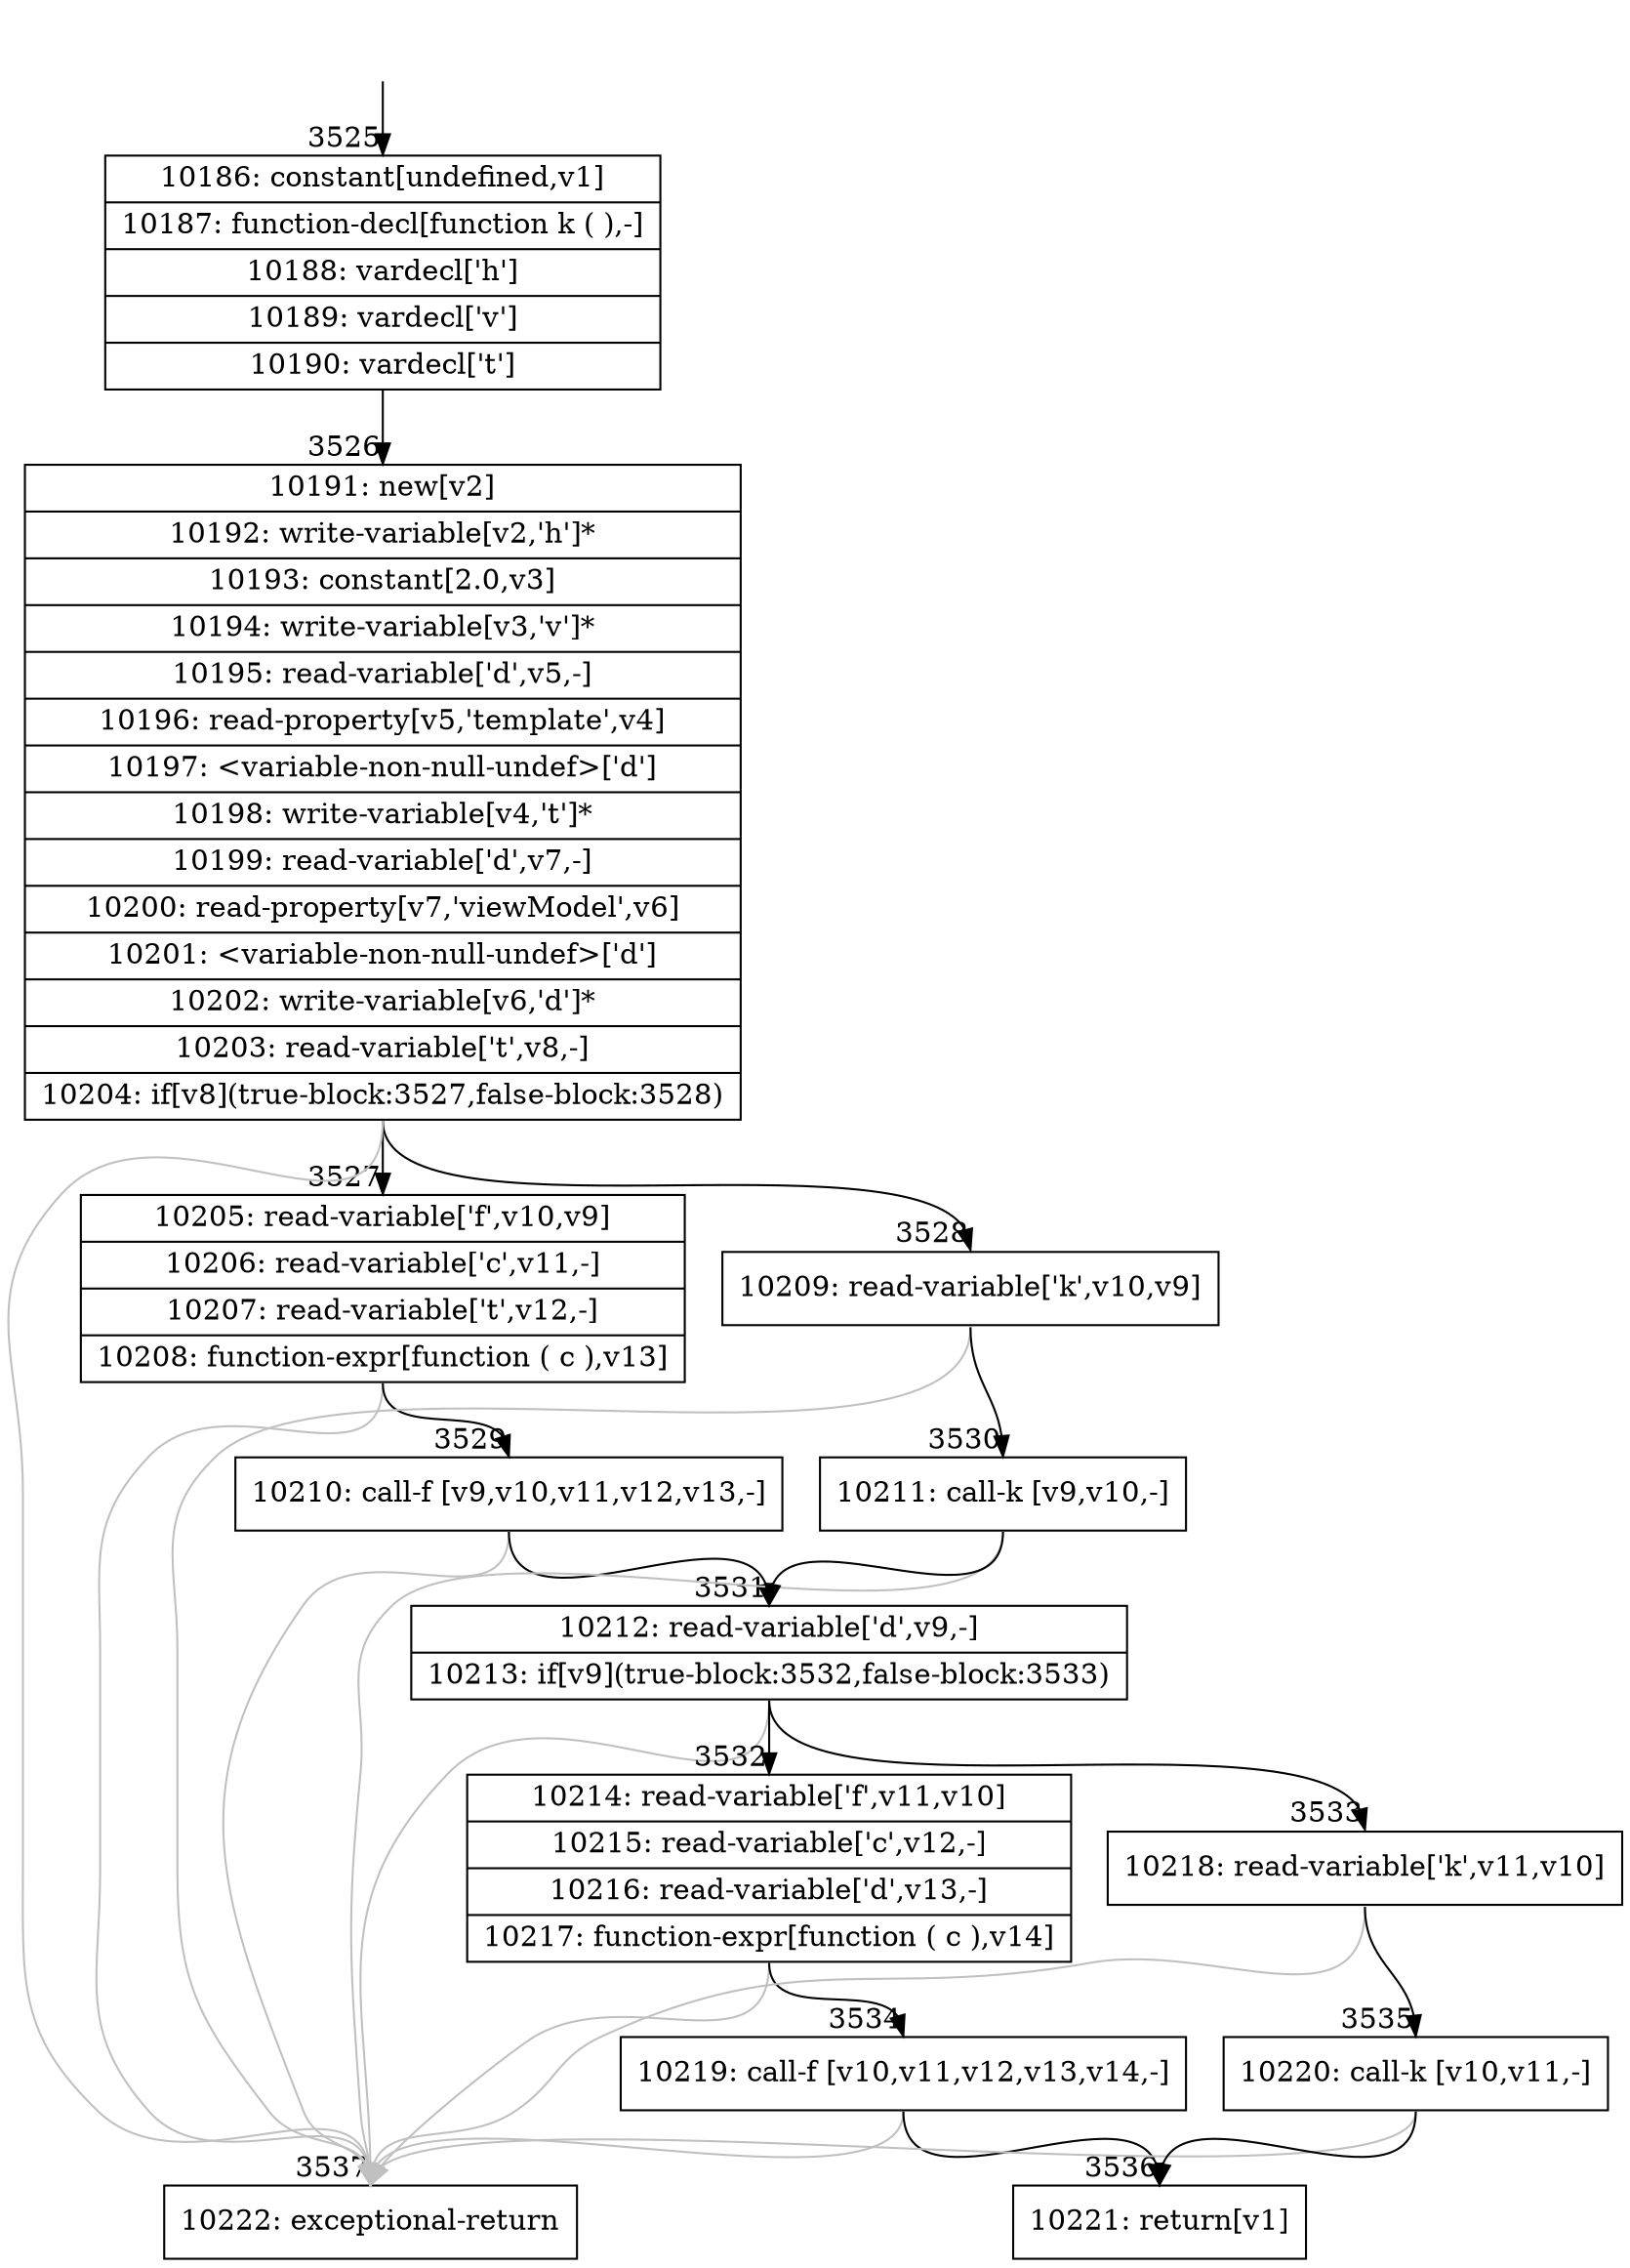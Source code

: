 digraph {
rankdir="TD"
BB_entry289[shape=none,label=""];
BB_entry289 -> BB3525 [tailport=s, headport=n, headlabel="    3525"]
BB3525 [shape=record label="{10186: constant[undefined,v1]|10187: function-decl[function k ( ),-]|10188: vardecl['h']|10189: vardecl['v']|10190: vardecl['t']}" ] 
BB3525 -> BB3526 [tailport=s, headport=n, headlabel="      3526"]
BB3526 [shape=record label="{10191: new[v2]|10192: write-variable[v2,'h']*|10193: constant[2.0,v3]|10194: write-variable[v3,'v']*|10195: read-variable['d',v5,-]|10196: read-property[v5,'template',v4]|10197: \<variable-non-null-undef\>['d']|10198: write-variable[v4,'t']*|10199: read-variable['d',v7,-]|10200: read-property[v7,'viewModel',v6]|10201: \<variable-non-null-undef\>['d']|10202: write-variable[v6,'d']*|10203: read-variable['t',v8,-]|10204: if[v8](true-block:3527,false-block:3528)}" ] 
BB3526 -> BB3527 [tailport=s, headport=n, headlabel="      3527"]
BB3526 -> BB3528 [tailport=s, headport=n, headlabel="      3528"]
BB3526 -> BB3537 [tailport=s, headport=n, color=gray, headlabel="      3537"]
BB3527 [shape=record label="{10205: read-variable['f',v10,v9]|10206: read-variable['c',v11,-]|10207: read-variable['t',v12,-]|10208: function-expr[function ( c ),v13]}" ] 
BB3527 -> BB3529 [tailport=s, headport=n, headlabel="      3529"]
BB3527 -> BB3537 [tailport=s, headport=n, color=gray]
BB3528 [shape=record label="{10209: read-variable['k',v10,v9]}" ] 
BB3528 -> BB3530 [tailport=s, headport=n, headlabel="      3530"]
BB3528 -> BB3537 [tailport=s, headport=n, color=gray]
BB3529 [shape=record label="{10210: call-f [v9,v10,v11,v12,v13,-]}" ] 
BB3529 -> BB3531 [tailport=s, headport=n, headlabel="      3531"]
BB3529 -> BB3537 [tailport=s, headport=n, color=gray]
BB3530 [shape=record label="{10211: call-k [v9,v10,-]}" ] 
BB3530 -> BB3531 [tailport=s, headport=n]
BB3530 -> BB3537 [tailport=s, headport=n, color=gray]
BB3531 [shape=record label="{10212: read-variable['d',v9,-]|10213: if[v9](true-block:3532,false-block:3533)}" ] 
BB3531 -> BB3532 [tailport=s, headport=n, headlabel="      3532"]
BB3531 -> BB3533 [tailport=s, headport=n, headlabel="      3533"]
BB3531 -> BB3537 [tailport=s, headport=n, color=gray]
BB3532 [shape=record label="{10214: read-variable['f',v11,v10]|10215: read-variable['c',v12,-]|10216: read-variable['d',v13,-]|10217: function-expr[function ( c ),v14]}" ] 
BB3532 -> BB3534 [tailport=s, headport=n, headlabel="      3534"]
BB3532 -> BB3537 [tailport=s, headport=n, color=gray]
BB3533 [shape=record label="{10218: read-variable['k',v11,v10]}" ] 
BB3533 -> BB3535 [tailport=s, headport=n, headlabel="      3535"]
BB3533 -> BB3537 [tailport=s, headport=n, color=gray]
BB3534 [shape=record label="{10219: call-f [v10,v11,v12,v13,v14,-]}" ] 
BB3534 -> BB3536 [tailport=s, headport=n, headlabel="      3536"]
BB3534 -> BB3537 [tailport=s, headport=n, color=gray]
BB3535 [shape=record label="{10220: call-k [v10,v11,-]}" ] 
BB3535 -> BB3536 [tailport=s, headport=n]
BB3535 -> BB3537 [tailport=s, headport=n, color=gray]
BB3536 [shape=record label="{10221: return[v1]}" ] 
BB3537 [shape=record label="{10222: exceptional-return}" ] 
}

